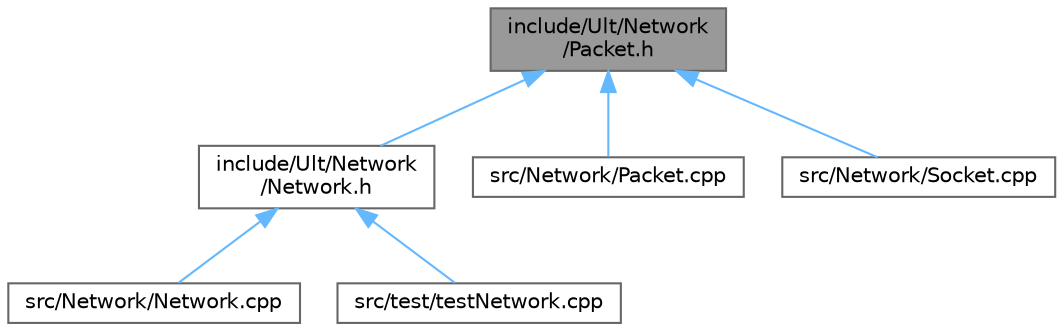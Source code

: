 digraph "include/Ult/Network/Packet.h"
{
 // LATEX_PDF_SIZE
  bgcolor="transparent";
  edge [fontname=Helvetica,fontsize=10,labelfontname=Helvetica,labelfontsize=10];
  node [fontname=Helvetica,fontsize=10,shape=box,height=0.2,width=0.4];
  Node1 [id="Node000001",label="include/Ult/Network\l/Packet.h",height=0.2,width=0.4,color="gray40", fillcolor="grey60", style="filled", fontcolor="black",tooltip=" "];
  Node1 -> Node2 [id="edge1_Node000001_Node000002",dir="back",color="steelblue1",style="solid",tooltip=" "];
  Node2 [id="Node000002",label="include/Ult/Network\l/Network.h",height=0.2,width=0.4,color="grey40", fillcolor="white", style="filled",URL="$_network_8h.html",tooltip=" "];
  Node2 -> Node3 [id="edge2_Node000002_Node000003",dir="back",color="steelblue1",style="solid",tooltip=" "];
  Node3 [id="Node000003",label="src/Network/Network.cpp",height=0.2,width=0.4,color="grey40", fillcolor="white", style="filled",URL="$_network_8cpp.html",tooltip=" "];
  Node2 -> Node4 [id="edge3_Node000002_Node000004",dir="back",color="steelblue1",style="solid",tooltip=" "];
  Node4 [id="Node000004",label="src/test/testNetwork.cpp",height=0.2,width=0.4,color="grey40", fillcolor="white", style="filled",URL="$test_network_8cpp.html",tooltip=" "];
  Node1 -> Node5 [id="edge4_Node000001_Node000005",dir="back",color="steelblue1",style="solid",tooltip=" "];
  Node5 [id="Node000005",label="src/Network/Packet.cpp",height=0.2,width=0.4,color="grey40", fillcolor="white", style="filled",URL="$_packet_8cpp.html",tooltip=" "];
  Node1 -> Node6 [id="edge5_Node000001_Node000006",dir="back",color="steelblue1",style="solid",tooltip=" "];
  Node6 [id="Node000006",label="src/Network/Socket.cpp",height=0.2,width=0.4,color="grey40", fillcolor="white", style="filled",URL="$_socket_8cpp.html",tooltip=" "];
}
